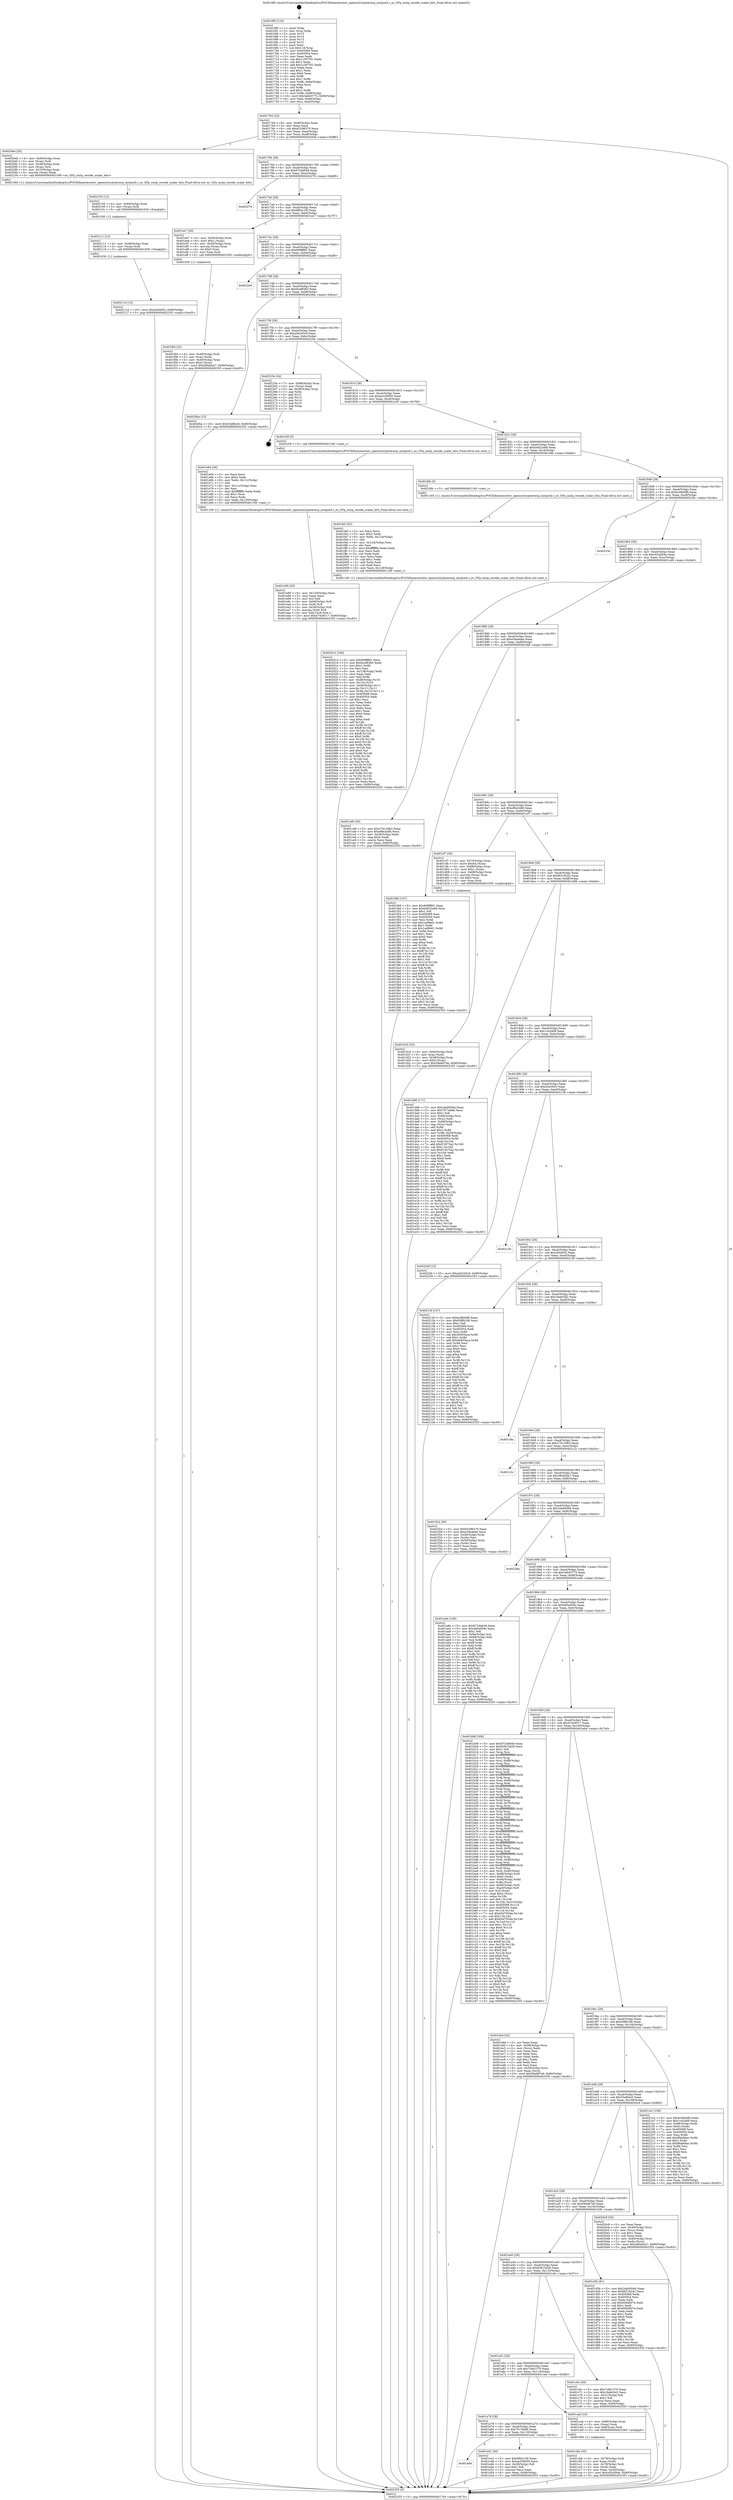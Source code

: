 digraph "0x4016f0" {
  label = "0x4016f0 (/mnt/c/Users/mathe/Desktop/tcc/POCII/binaries/extr_opensslcryptoececp_nistputil.c_ec_GFp_nistp_recode_scalar_bits_Final-ollvm.out::main(0))"
  labelloc = "t"
  node[shape=record]

  Entry [label="",width=0.3,height=0.3,shape=circle,fillcolor=black,style=filled]
  "0x401764" [label="{
     0x401764 [32]\l
     | [instrs]\l
     &nbsp;&nbsp;0x401764 \<+6\>: mov -0x90(%rbp),%eax\l
     &nbsp;&nbsp;0x40176a \<+2\>: mov %eax,%ecx\l
     &nbsp;&nbsp;0x40176c \<+6\>: sub $0x83296370,%ecx\l
     &nbsp;&nbsp;0x401772 \<+6\>: mov %eax,-0xa4(%rbp)\l
     &nbsp;&nbsp;0x401778 \<+6\>: mov %ecx,-0xa8(%rbp)\l
     &nbsp;&nbsp;0x40177e \<+6\>: je 00000000004020eb \<main+0x9fb\>\l
  }"]
  "0x4020eb" [label="{
     0x4020eb [26]\l
     | [instrs]\l
     &nbsp;&nbsp;0x4020eb \<+4\>: mov -0x60(%rbp),%rax\l
     &nbsp;&nbsp;0x4020ef \<+3\>: mov (%rax),%rdi\l
     &nbsp;&nbsp;0x4020f2 \<+4\>: mov -0x48(%rbp),%rax\l
     &nbsp;&nbsp;0x4020f6 \<+3\>: mov (%rax),%rsi\l
     &nbsp;&nbsp;0x4020f9 \<+4\>: mov -0x70(%rbp),%rax\l
     &nbsp;&nbsp;0x4020fd \<+3\>: movzbl (%rax),%edx\l
     &nbsp;&nbsp;0x402100 \<+5\>: call 0000000000401560 \<ec_GFp_nistp_recode_scalar_bits\>\l
     | [calls]\l
     &nbsp;&nbsp;0x401560 \{1\} (/mnt/c/Users/mathe/Desktop/tcc/POCII/binaries/extr_opensslcryptoececp_nistputil.c_ec_GFp_nistp_recode_scalar_bits_Final-ollvm.out::ec_GFp_nistp_recode_scalar_bits)\l
  }"]
  "0x401784" [label="{
     0x401784 [28]\l
     | [instrs]\l
     &nbsp;&nbsp;0x401784 \<+5\>: jmp 0000000000401789 \<main+0x99\>\l
     &nbsp;&nbsp;0x401789 \<+6\>: mov -0xa4(%rbp),%eax\l
     &nbsp;&nbsp;0x40178f \<+5\>: sub $0x872dd649,%eax\l
     &nbsp;&nbsp;0x401794 \<+6\>: mov %eax,-0xac(%rbp)\l
     &nbsp;&nbsp;0x40179a \<+6\>: je 0000000000402276 \<main+0xb86\>\l
  }"]
  Exit [label="",width=0.3,height=0.3,shape=circle,fillcolor=black,style=filled,peripheries=2]
  "0x402276" [label="{
     0x402276\l
  }", style=dashed]
  "0x4017a0" [label="{
     0x4017a0 [28]\l
     | [instrs]\l
     &nbsp;&nbsp;0x4017a0 \<+5\>: jmp 00000000004017a5 \<main+0xb5\>\l
     &nbsp;&nbsp;0x4017a5 \<+6\>: mov -0xa4(%rbp),%eax\l
     &nbsp;&nbsp;0x4017ab \<+5\>: sub $0x8f82c1f0,%eax\l
     &nbsp;&nbsp;0x4017b0 \<+6\>: mov %eax,-0xb0(%rbp)\l
     &nbsp;&nbsp;0x4017b6 \<+6\>: je 0000000000401ee7 \<main+0x7f7\>\l
  }"]
  "0x40211d" [label="{
     0x40211d [15]\l
     | [instrs]\l
     &nbsp;&nbsp;0x40211d \<+10\>: movl $0xcb04062,-0x90(%rbp)\l
     &nbsp;&nbsp;0x402127 \<+5\>: jmp 0000000000402355 \<main+0xc65\>\l
  }"]
  "0x401ee7" [label="{
     0x401ee7 [29]\l
     | [instrs]\l
     &nbsp;&nbsp;0x401ee7 \<+4\>: mov -0x50(%rbp),%rax\l
     &nbsp;&nbsp;0x401eeb \<+6\>: movl $0x1,(%rax)\l
     &nbsp;&nbsp;0x401ef1 \<+4\>: mov -0x50(%rbp),%rax\l
     &nbsp;&nbsp;0x401ef5 \<+3\>: movslq (%rax),%rax\l
     &nbsp;&nbsp;0x401ef8 \<+4\>: shl $0x0,%rax\l
     &nbsp;&nbsp;0x401efc \<+3\>: mov %rax,%rdi\l
     &nbsp;&nbsp;0x401eff \<+5\>: call 0000000000401050 \<malloc@plt\>\l
     | [calls]\l
     &nbsp;&nbsp;0x401050 \{1\} (unknown)\l
  }"]
  "0x4017bc" [label="{
     0x4017bc [28]\l
     | [instrs]\l
     &nbsp;&nbsp;0x4017bc \<+5\>: jmp 00000000004017c1 \<main+0xd1\>\l
     &nbsp;&nbsp;0x4017c1 \<+6\>: mov -0xa4(%rbp),%eax\l
     &nbsp;&nbsp;0x4017c7 \<+5\>: sub $0x908ff8f1,%eax\l
     &nbsp;&nbsp;0x4017cc \<+6\>: mov %eax,-0xb4(%rbp)\l
     &nbsp;&nbsp;0x4017d2 \<+6\>: je 00000000004022e0 \<main+0xbf0\>\l
  }"]
  "0x402111" [label="{
     0x402111 [12]\l
     | [instrs]\l
     &nbsp;&nbsp;0x402111 \<+4\>: mov -0x48(%rbp),%rax\l
     &nbsp;&nbsp;0x402115 \<+3\>: mov (%rax),%rdi\l
     &nbsp;&nbsp;0x402118 \<+5\>: call 0000000000401030 \<free@plt\>\l
     | [calls]\l
     &nbsp;&nbsp;0x401030 \{1\} (unknown)\l
  }"]
  "0x4022e0" [label="{
     0x4022e0\l
  }", style=dashed]
  "0x4017d8" [label="{
     0x4017d8 [28]\l
     | [instrs]\l
     &nbsp;&nbsp;0x4017d8 \<+5\>: jmp 00000000004017dd \<main+0xed\>\l
     &nbsp;&nbsp;0x4017dd \<+6\>: mov -0xa4(%rbp),%eax\l
     &nbsp;&nbsp;0x4017e3 \<+5\>: sub $0x9cef8383,%eax\l
     &nbsp;&nbsp;0x4017e8 \<+6\>: mov %eax,-0xb8(%rbp)\l
     &nbsp;&nbsp;0x4017ee \<+6\>: je 00000000004020ba \<main+0x9ca\>\l
  }"]
  "0x402105" [label="{
     0x402105 [12]\l
     | [instrs]\l
     &nbsp;&nbsp;0x402105 \<+4\>: mov -0x60(%rbp),%rax\l
     &nbsp;&nbsp;0x402109 \<+3\>: mov (%rax),%rdi\l
     &nbsp;&nbsp;0x40210c \<+5\>: call 0000000000401030 \<free@plt\>\l
     | [calls]\l
     &nbsp;&nbsp;0x401030 \{1\} (unknown)\l
  }"]
  "0x4020ba" [label="{
     0x4020ba [15]\l
     | [instrs]\l
     &nbsp;&nbsp;0x4020ba \<+10\>: movl $0x53af6ec0,-0x90(%rbp)\l
     &nbsp;&nbsp;0x4020c4 \<+5\>: jmp 0000000000402355 \<main+0xc65\>\l
  }"]
  "0x4017f4" [label="{
     0x4017f4 [28]\l
     | [instrs]\l
     &nbsp;&nbsp;0x4017f4 \<+5\>: jmp 00000000004017f9 \<main+0x109\>\l
     &nbsp;&nbsp;0x4017f9 \<+6\>: mov -0xa4(%rbp),%eax\l
     &nbsp;&nbsp;0x4017ff \<+5\>: sub $0xa0d245c9,%eax\l
     &nbsp;&nbsp;0x401804 \<+6\>: mov %eax,-0xbc(%rbp)\l
     &nbsp;&nbsp;0x40180a \<+6\>: je 000000000040225e \<main+0xb6e\>\l
  }"]
  "0x402014" [label="{
     0x402014 [166]\l
     | [instrs]\l
     &nbsp;&nbsp;0x402014 \<+5\>: mov $0x908ff8f1,%ecx\l
     &nbsp;&nbsp;0x402019 \<+5\>: mov $0x9cef8383,%edx\l
     &nbsp;&nbsp;0x40201e \<+3\>: mov $0x1,%r8b\l
     &nbsp;&nbsp;0x402021 \<+2\>: xor %esi,%esi\l
     &nbsp;&nbsp;0x402023 \<+6\>: mov -0x128(%rbp),%edi\l
     &nbsp;&nbsp;0x402029 \<+3\>: imul %eax,%edi\l
     &nbsp;&nbsp;0x40202c \<+3\>: mov %dil,%r9b\l
     &nbsp;&nbsp;0x40202f \<+4\>: mov -0x48(%rbp),%r10\l
     &nbsp;&nbsp;0x402033 \<+3\>: mov (%r10),%r10\l
     &nbsp;&nbsp;0x402036 \<+4\>: mov -0x40(%rbp),%r11\l
     &nbsp;&nbsp;0x40203a \<+3\>: movslq (%r11),%r11\l
     &nbsp;&nbsp;0x40203d \<+4\>: mov %r9b,(%r10,%r11,1)\l
     &nbsp;&nbsp;0x402041 \<+7\>: mov 0x405068,%eax\l
     &nbsp;&nbsp;0x402048 \<+7\>: mov 0x405054,%edi\l
     &nbsp;&nbsp;0x40204f \<+3\>: sub $0x1,%esi\l
     &nbsp;&nbsp;0x402052 \<+2\>: mov %eax,%ebx\l
     &nbsp;&nbsp;0x402054 \<+2\>: add %esi,%ebx\l
     &nbsp;&nbsp;0x402056 \<+3\>: imul %ebx,%eax\l
     &nbsp;&nbsp;0x402059 \<+3\>: and $0x1,%eax\l
     &nbsp;&nbsp;0x40205c \<+3\>: cmp $0x0,%eax\l
     &nbsp;&nbsp;0x40205f \<+4\>: sete %r9b\l
     &nbsp;&nbsp;0x402063 \<+3\>: cmp $0xa,%edi\l
     &nbsp;&nbsp;0x402066 \<+4\>: setl %r14b\l
     &nbsp;&nbsp;0x40206a \<+3\>: mov %r9b,%r15b\l
     &nbsp;&nbsp;0x40206d \<+4\>: xor $0xff,%r15b\l
     &nbsp;&nbsp;0x402071 \<+3\>: mov %r14b,%r12b\l
     &nbsp;&nbsp;0x402074 \<+4\>: xor $0xff,%r12b\l
     &nbsp;&nbsp;0x402078 \<+4\>: xor $0x0,%r8b\l
     &nbsp;&nbsp;0x40207c \<+3\>: mov %r15b,%r13b\l
     &nbsp;&nbsp;0x40207f \<+4\>: and $0x0,%r13b\l
     &nbsp;&nbsp;0x402083 \<+3\>: and %r8b,%r9b\l
     &nbsp;&nbsp;0x402086 \<+3\>: mov %r12b,%al\l
     &nbsp;&nbsp;0x402089 \<+2\>: and $0x0,%al\l
     &nbsp;&nbsp;0x40208b \<+3\>: and %r8b,%r14b\l
     &nbsp;&nbsp;0x40208e \<+3\>: or %r9b,%r13b\l
     &nbsp;&nbsp;0x402091 \<+3\>: or %r14b,%al\l
     &nbsp;&nbsp;0x402094 \<+3\>: xor %al,%r13b\l
     &nbsp;&nbsp;0x402097 \<+3\>: or %r12b,%r15b\l
     &nbsp;&nbsp;0x40209a \<+4\>: xor $0xff,%r15b\l
     &nbsp;&nbsp;0x40209e \<+4\>: or $0x0,%r8b\l
     &nbsp;&nbsp;0x4020a2 \<+3\>: and %r8b,%r15b\l
     &nbsp;&nbsp;0x4020a5 \<+3\>: or %r15b,%r13b\l
     &nbsp;&nbsp;0x4020a8 \<+4\>: test $0x1,%r13b\l
     &nbsp;&nbsp;0x4020ac \<+3\>: cmovne %edx,%ecx\l
     &nbsp;&nbsp;0x4020af \<+6\>: mov %ecx,-0x90(%rbp)\l
     &nbsp;&nbsp;0x4020b5 \<+5\>: jmp 0000000000402355 \<main+0xc65\>\l
  }"]
  "0x40225e" [label="{
     0x40225e [24]\l
     | [instrs]\l
     &nbsp;&nbsp;0x40225e \<+7\>: mov -0x88(%rbp),%rax\l
     &nbsp;&nbsp;0x402265 \<+2\>: mov (%rax),%eax\l
     &nbsp;&nbsp;0x402267 \<+4\>: lea -0x28(%rbp),%rsp\l
     &nbsp;&nbsp;0x40226b \<+1\>: pop %rbx\l
     &nbsp;&nbsp;0x40226c \<+2\>: pop %r12\l
     &nbsp;&nbsp;0x40226e \<+2\>: pop %r13\l
     &nbsp;&nbsp;0x402270 \<+2\>: pop %r14\l
     &nbsp;&nbsp;0x402272 \<+2\>: pop %r15\l
     &nbsp;&nbsp;0x402274 \<+1\>: pop %rbp\l
     &nbsp;&nbsp;0x402275 \<+1\>: ret\l
  }"]
  "0x401810" [label="{
     0x401810 [28]\l
     | [instrs]\l
     &nbsp;&nbsp;0x401810 \<+5\>: jmp 0000000000401815 \<main+0x125\>\l
     &nbsp;&nbsp;0x401815 \<+6\>: mov -0xa4(%rbp),%eax\l
     &nbsp;&nbsp;0x40181b \<+5\>: sub $0xae33b950,%eax\l
     &nbsp;&nbsp;0x401820 \<+6\>: mov %eax,-0xc0(%rbp)\l
     &nbsp;&nbsp;0x401826 \<+6\>: je 0000000000401e5f \<main+0x76f\>\l
  }"]
  "0x401fe0" [label="{
     0x401fe0 [52]\l
     | [instrs]\l
     &nbsp;&nbsp;0x401fe0 \<+2\>: xor %ecx,%ecx\l
     &nbsp;&nbsp;0x401fe2 \<+5\>: mov $0x2,%edx\l
     &nbsp;&nbsp;0x401fe7 \<+6\>: mov %edx,-0x124(%rbp)\l
     &nbsp;&nbsp;0x401fed \<+1\>: cltd\l
     &nbsp;&nbsp;0x401fee \<+6\>: mov -0x124(%rbp),%esi\l
     &nbsp;&nbsp;0x401ff4 \<+2\>: idiv %esi\l
     &nbsp;&nbsp;0x401ff6 \<+6\>: imul $0xfffffffe,%edx,%edx\l
     &nbsp;&nbsp;0x401ffc \<+2\>: mov %ecx,%edi\l
     &nbsp;&nbsp;0x401ffe \<+2\>: sub %edx,%edi\l
     &nbsp;&nbsp;0x402000 \<+2\>: mov %ecx,%edx\l
     &nbsp;&nbsp;0x402002 \<+3\>: sub $0x1,%edx\l
     &nbsp;&nbsp;0x402005 \<+2\>: add %edx,%edi\l
     &nbsp;&nbsp;0x402007 \<+2\>: sub %edi,%ecx\l
     &nbsp;&nbsp;0x402009 \<+6\>: mov %ecx,-0x128(%rbp)\l
     &nbsp;&nbsp;0x40200f \<+5\>: call 0000000000401160 \<next_i\>\l
     | [calls]\l
     &nbsp;&nbsp;0x401160 \{1\} (/mnt/c/Users/mathe/Desktop/tcc/POCII/binaries/extr_opensslcryptoececp_nistputil.c_ec_GFp_nistp_recode_scalar_bits_Final-ollvm.out::next_i)\l
  }"]
  "0x401e5f" [label="{
     0x401e5f [5]\l
     | [instrs]\l
     &nbsp;&nbsp;0x401e5f \<+5\>: call 0000000000401160 \<next_i\>\l
     | [calls]\l
     &nbsp;&nbsp;0x401160 \{1\} (/mnt/c/Users/mathe/Desktop/tcc/POCII/binaries/extr_opensslcryptoececp_nistputil.c_ec_GFp_nistp_recode_scalar_bits_Final-ollvm.out::next_i)\l
  }"]
  "0x40182c" [label="{
     0x40182c [28]\l
     | [instrs]\l
     &nbsp;&nbsp;0x40182c \<+5\>: jmp 0000000000401831 \<main+0x141\>\l
     &nbsp;&nbsp;0x401831 \<+6\>: mov -0xa4(%rbp),%eax\l
     &nbsp;&nbsp;0x401837 \<+5\>: sub $0xb4622a68,%eax\l
     &nbsp;&nbsp;0x40183c \<+6\>: mov %eax,-0xc4(%rbp)\l
     &nbsp;&nbsp;0x401842 \<+6\>: je 0000000000401fdb \<main+0x8eb\>\l
  }"]
  "0x401f04" [label="{
     0x401f04 [32]\l
     | [instrs]\l
     &nbsp;&nbsp;0x401f04 \<+4\>: mov -0x48(%rbp),%rdi\l
     &nbsp;&nbsp;0x401f08 \<+3\>: mov %rax,(%rdi)\l
     &nbsp;&nbsp;0x401f0b \<+4\>: mov -0x40(%rbp),%rax\l
     &nbsp;&nbsp;0x401f0f \<+6\>: movl $0x0,(%rax)\l
     &nbsp;&nbsp;0x401f15 \<+10\>: movl $0x280dd2a7,-0x90(%rbp)\l
     &nbsp;&nbsp;0x401f1f \<+5\>: jmp 0000000000402355 \<main+0xc65\>\l
  }"]
  "0x401fdb" [label="{
     0x401fdb [5]\l
     | [instrs]\l
     &nbsp;&nbsp;0x401fdb \<+5\>: call 0000000000401160 \<next_i\>\l
     | [calls]\l
     &nbsp;&nbsp;0x401160 \{1\} (/mnt/c/Users/mathe/Desktop/tcc/POCII/binaries/extr_opensslcryptoececp_nistputil.c_ec_GFp_nistp_recode_scalar_bits_Final-ollvm.out::next_i)\l
  }"]
  "0x401848" [label="{
     0x401848 [28]\l
     | [instrs]\l
     &nbsp;&nbsp;0x401848 \<+5\>: jmp 000000000040184d \<main+0x15d\>\l
     &nbsp;&nbsp;0x40184d \<+6\>: mov -0xa4(%rbp),%eax\l
     &nbsp;&nbsp;0x401853 \<+5\>: sub $0xbc96d4fb,%eax\l
     &nbsp;&nbsp;0x401858 \<+6\>: mov %eax,-0xc8(%rbp)\l
     &nbsp;&nbsp;0x40185e \<+6\>: je 000000000040233e \<main+0xc4e\>\l
  }"]
  "0x401e90" [label="{
     0x401e90 [45]\l
     | [instrs]\l
     &nbsp;&nbsp;0x401e90 \<+6\>: mov -0x120(%rbp),%ecx\l
     &nbsp;&nbsp;0x401e96 \<+3\>: imul %eax,%ecx\l
     &nbsp;&nbsp;0x401e99 \<+3\>: mov %cl,%dil\l
     &nbsp;&nbsp;0x401e9c \<+4\>: mov -0x60(%rbp),%r8\l
     &nbsp;&nbsp;0x401ea0 \<+3\>: mov (%r8),%r8\l
     &nbsp;&nbsp;0x401ea3 \<+4\>: mov -0x58(%rbp),%r9\l
     &nbsp;&nbsp;0x401ea7 \<+3\>: movslq (%r9),%r9\l
     &nbsp;&nbsp;0x401eaa \<+4\>: mov %dil,(%r8,%r9,1)\l
     &nbsp;&nbsp;0x401eae \<+10\>: movl $0x474c9517,-0x90(%rbp)\l
     &nbsp;&nbsp;0x401eb8 \<+5\>: jmp 0000000000402355 \<main+0xc65\>\l
  }"]
  "0x40233e" [label="{
     0x40233e\l
  }", style=dashed]
  "0x401864" [label="{
     0x401864 [28]\l
     | [instrs]\l
     &nbsp;&nbsp;0x401864 \<+5\>: jmp 0000000000401869 \<main+0x179\>\l
     &nbsp;&nbsp;0x401869 \<+6\>: mov -0xa4(%rbp),%eax\l
     &nbsp;&nbsp;0x40186f \<+5\>: sub $0xc62a584e,%eax\l
     &nbsp;&nbsp;0x401874 \<+6\>: mov %eax,-0xcc(%rbp)\l
     &nbsp;&nbsp;0x40187a \<+6\>: je 0000000000401cd9 \<main+0x5e9\>\l
  }"]
  "0x401e64" [label="{
     0x401e64 [44]\l
     | [instrs]\l
     &nbsp;&nbsp;0x401e64 \<+2\>: xor %ecx,%ecx\l
     &nbsp;&nbsp;0x401e66 \<+5\>: mov $0x2,%edx\l
     &nbsp;&nbsp;0x401e6b \<+6\>: mov %edx,-0x11c(%rbp)\l
     &nbsp;&nbsp;0x401e71 \<+1\>: cltd\l
     &nbsp;&nbsp;0x401e72 \<+6\>: mov -0x11c(%rbp),%esi\l
     &nbsp;&nbsp;0x401e78 \<+2\>: idiv %esi\l
     &nbsp;&nbsp;0x401e7a \<+6\>: imul $0xfffffffe,%edx,%edx\l
     &nbsp;&nbsp;0x401e80 \<+3\>: sub $0x1,%ecx\l
     &nbsp;&nbsp;0x401e83 \<+2\>: sub %ecx,%edx\l
     &nbsp;&nbsp;0x401e85 \<+6\>: mov %edx,-0x120(%rbp)\l
     &nbsp;&nbsp;0x401e8b \<+5\>: call 0000000000401160 \<next_i\>\l
     | [calls]\l
     &nbsp;&nbsp;0x401160 \{1\} (/mnt/c/Users/mathe/Desktop/tcc/POCII/binaries/extr_opensslcryptoececp_nistputil.c_ec_GFp_nistp_recode_scalar_bits_Final-ollvm.out::next_i)\l
  }"]
  "0x401cd9" [label="{
     0x401cd9 [30]\l
     | [instrs]\l
     &nbsp;&nbsp;0x401cd9 \<+5\>: mov $0x27613db3,%eax\l
     &nbsp;&nbsp;0x401cde \<+5\>: mov $0xef6e2dd6,%ecx\l
     &nbsp;&nbsp;0x401ce3 \<+3\>: mov -0x30(%rbp),%edx\l
     &nbsp;&nbsp;0x401ce6 \<+3\>: cmp $0x0,%edx\l
     &nbsp;&nbsp;0x401ce9 \<+3\>: cmove %ecx,%eax\l
     &nbsp;&nbsp;0x401cec \<+6\>: mov %eax,-0x90(%rbp)\l
     &nbsp;&nbsp;0x401cf2 \<+5\>: jmp 0000000000402355 \<main+0xc65\>\l
  }"]
  "0x401880" [label="{
     0x401880 [28]\l
     | [instrs]\l
     &nbsp;&nbsp;0x401880 \<+5\>: jmp 0000000000401885 \<main+0x195\>\l
     &nbsp;&nbsp;0x401885 \<+6\>: mov -0xa4(%rbp),%eax\l
     &nbsp;&nbsp;0x40188b \<+5\>: sub $0xe30e4ebe,%eax\l
     &nbsp;&nbsp;0x401890 \<+6\>: mov %eax,-0xd0(%rbp)\l
     &nbsp;&nbsp;0x401896 \<+6\>: je 0000000000401f48 \<main+0x858\>\l
  }"]
  "0x401a94" [label="{
     0x401a94\l
  }", style=dashed]
  "0x401f48" [label="{
     0x401f48 [147]\l
     | [instrs]\l
     &nbsp;&nbsp;0x401f48 \<+5\>: mov $0x908ff8f1,%eax\l
     &nbsp;&nbsp;0x401f4d \<+5\>: mov $0xb4622a68,%ecx\l
     &nbsp;&nbsp;0x401f52 \<+2\>: mov $0x1,%dl\l
     &nbsp;&nbsp;0x401f54 \<+7\>: mov 0x405068,%esi\l
     &nbsp;&nbsp;0x401f5b \<+7\>: mov 0x405054,%edi\l
     &nbsp;&nbsp;0x401f62 \<+3\>: mov %esi,%r8d\l
     &nbsp;&nbsp;0x401f65 \<+7\>: add $0x1ed9b61,%r8d\l
     &nbsp;&nbsp;0x401f6c \<+4\>: sub $0x1,%r8d\l
     &nbsp;&nbsp;0x401f70 \<+7\>: sub $0x1ed9b61,%r8d\l
     &nbsp;&nbsp;0x401f77 \<+4\>: imul %r8d,%esi\l
     &nbsp;&nbsp;0x401f7b \<+3\>: and $0x1,%esi\l
     &nbsp;&nbsp;0x401f7e \<+3\>: cmp $0x0,%esi\l
     &nbsp;&nbsp;0x401f81 \<+4\>: sete %r9b\l
     &nbsp;&nbsp;0x401f85 \<+3\>: cmp $0xa,%edi\l
     &nbsp;&nbsp;0x401f88 \<+4\>: setl %r10b\l
     &nbsp;&nbsp;0x401f8c \<+3\>: mov %r9b,%r11b\l
     &nbsp;&nbsp;0x401f8f \<+4\>: xor $0xff,%r11b\l
     &nbsp;&nbsp;0x401f93 \<+3\>: mov %r10b,%bl\l
     &nbsp;&nbsp;0x401f96 \<+3\>: xor $0xff,%bl\l
     &nbsp;&nbsp;0x401f99 \<+3\>: xor $0x1,%dl\l
     &nbsp;&nbsp;0x401f9c \<+3\>: mov %r11b,%r14b\l
     &nbsp;&nbsp;0x401f9f \<+4\>: and $0xff,%r14b\l
     &nbsp;&nbsp;0x401fa3 \<+3\>: and %dl,%r9b\l
     &nbsp;&nbsp;0x401fa6 \<+3\>: mov %bl,%r15b\l
     &nbsp;&nbsp;0x401fa9 \<+4\>: and $0xff,%r15b\l
     &nbsp;&nbsp;0x401fad \<+3\>: and %dl,%r10b\l
     &nbsp;&nbsp;0x401fb0 \<+3\>: or %r9b,%r14b\l
     &nbsp;&nbsp;0x401fb3 \<+3\>: or %r10b,%r15b\l
     &nbsp;&nbsp;0x401fb6 \<+3\>: xor %r15b,%r14b\l
     &nbsp;&nbsp;0x401fb9 \<+3\>: or %bl,%r11b\l
     &nbsp;&nbsp;0x401fbc \<+4\>: xor $0xff,%r11b\l
     &nbsp;&nbsp;0x401fc0 \<+3\>: or $0x1,%dl\l
     &nbsp;&nbsp;0x401fc3 \<+3\>: and %dl,%r11b\l
     &nbsp;&nbsp;0x401fc6 \<+3\>: or %r11b,%r14b\l
     &nbsp;&nbsp;0x401fc9 \<+4\>: test $0x1,%r14b\l
     &nbsp;&nbsp;0x401fcd \<+3\>: cmovne %ecx,%eax\l
     &nbsp;&nbsp;0x401fd0 \<+6\>: mov %eax,-0x90(%rbp)\l
     &nbsp;&nbsp;0x401fd6 \<+5\>: jmp 0000000000402355 \<main+0xc65\>\l
  }"]
  "0x40189c" [label="{
     0x40189c [28]\l
     | [instrs]\l
     &nbsp;&nbsp;0x40189c \<+5\>: jmp 00000000004018a1 \<main+0x1b1\>\l
     &nbsp;&nbsp;0x4018a1 \<+6\>: mov -0xa4(%rbp),%eax\l
     &nbsp;&nbsp;0x4018a7 \<+5\>: sub $0xef6e2dd6,%eax\l
     &nbsp;&nbsp;0x4018ac \<+6\>: mov %eax,-0xd4(%rbp)\l
     &nbsp;&nbsp;0x4018b2 \<+6\>: je 0000000000401cf7 \<main+0x607\>\l
  }"]
  "0x401e41" [label="{
     0x401e41 [30]\l
     | [instrs]\l
     &nbsp;&nbsp;0x401e41 \<+5\>: mov $0x8f82c1f0,%eax\l
     &nbsp;&nbsp;0x401e46 \<+5\>: mov $0xae33b950,%ecx\l
     &nbsp;&nbsp;0x401e4b \<+3\>: mov -0x29(%rbp),%dl\l
     &nbsp;&nbsp;0x401e4e \<+3\>: test $0x1,%dl\l
     &nbsp;&nbsp;0x401e51 \<+3\>: cmovne %ecx,%eax\l
     &nbsp;&nbsp;0x401e54 \<+6\>: mov %eax,-0x90(%rbp)\l
     &nbsp;&nbsp;0x401e5a \<+5\>: jmp 0000000000402355 \<main+0xc65\>\l
  }"]
  "0x401cf7" [label="{
     0x401cf7 [36]\l
     | [instrs]\l
     &nbsp;&nbsp;0x401cf7 \<+4\>: mov -0x70(%rbp),%rax\l
     &nbsp;&nbsp;0x401cfb \<+3\>: movb $0x64,(%rax)\l
     &nbsp;&nbsp;0x401cfe \<+4\>: mov -0x68(%rbp),%rax\l
     &nbsp;&nbsp;0x401d02 \<+6\>: movl $0x1,(%rax)\l
     &nbsp;&nbsp;0x401d08 \<+4\>: mov -0x68(%rbp),%rax\l
     &nbsp;&nbsp;0x401d0c \<+3\>: movslq (%rax),%rax\l
     &nbsp;&nbsp;0x401d0f \<+4\>: shl $0x0,%rax\l
     &nbsp;&nbsp;0x401d13 \<+3\>: mov %rax,%rdi\l
     &nbsp;&nbsp;0x401d16 \<+5\>: call 0000000000401050 \<malloc@plt\>\l
     | [calls]\l
     &nbsp;&nbsp;0x401050 \{1\} (unknown)\l
  }"]
  "0x4018b8" [label="{
     0x4018b8 [28]\l
     | [instrs]\l
     &nbsp;&nbsp;0x4018b8 \<+5\>: jmp 00000000004018bd \<main+0x1cd\>\l
     &nbsp;&nbsp;0x4018bd \<+6\>: mov -0xa4(%rbp),%eax\l
     &nbsp;&nbsp;0x4018c3 \<+5\>: sub $0xf6318242,%eax\l
     &nbsp;&nbsp;0x4018c8 \<+6\>: mov %eax,-0xd8(%rbp)\l
     &nbsp;&nbsp;0x4018ce \<+6\>: je 0000000000401d96 \<main+0x6a6\>\l
  }"]
  "0x401d1b" [label="{
     0x401d1b [32]\l
     | [instrs]\l
     &nbsp;&nbsp;0x401d1b \<+4\>: mov -0x60(%rbp),%rdi\l
     &nbsp;&nbsp;0x401d1f \<+3\>: mov %rax,(%rdi)\l
     &nbsp;&nbsp;0x401d22 \<+4\>: mov -0x58(%rbp),%rax\l
     &nbsp;&nbsp;0x401d26 \<+6\>: movl $0x0,(%rax)\l
     &nbsp;&nbsp;0x401d2c \<+10\>: movl $0x59e687eb,-0x90(%rbp)\l
     &nbsp;&nbsp;0x401d36 \<+5\>: jmp 0000000000402355 \<main+0xc65\>\l
  }"]
  "0x401d96" [label="{
     0x401d96 [171]\l
     | [instrs]\l
     &nbsp;&nbsp;0x401d96 \<+5\>: mov $0x2ab950d4,%eax\l
     &nbsp;&nbsp;0x401d9b \<+5\>: mov $0x7f17eb86,%ecx\l
     &nbsp;&nbsp;0x401da0 \<+2\>: mov $0x1,%dl\l
     &nbsp;&nbsp;0x401da2 \<+4\>: mov -0x58(%rbp),%rsi\l
     &nbsp;&nbsp;0x401da6 \<+2\>: mov (%rsi),%edi\l
     &nbsp;&nbsp;0x401da8 \<+4\>: mov -0x68(%rbp),%rsi\l
     &nbsp;&nbsp;0x401dac \<+2\>: cmp (%rsi),%edi\l
     &nbsp;&nbsp;0x401dae \<+4\>: setl %r8b\l
     &nbsp;&nbsp;0x401db2 \<+4\>: and $0x1,%r8b\l
     &nbsp;&nbsp;0x401db6 \<+4\>: mov %r8b,-0x29(%rbp)\l
     &nbsp;&nbsp;0x401dba \<+7\>: mov 0x405068,%edi\l
     &nbsp;&nbsp;0x401dc1 \<+8\>: mov 0x405054,%r9d\l
     &nbsp;&nbsp;0x401dc9 \<+3\>: mov %edi,%r10d\l
     &nbsp;&nbsp;0x401dcc \<+7\>: add $0xf13075a2,%r10d\l
     &nbsp;&nbsp;0x401dd3 \<+4\>: sub $0x1,%r10d\l
     &nbsp;&nbsp;0x401dd7 \<+7\>: sub $0xf13075a2,%r10d\l
     &nbsp;&nbsp;0x401dde \<+4\>: imul %r10d,%edi\l
     &nbsp;&nbsp;0x401de2 \<+3\>: and $0x1,%edi\l
     &nbsp;&nbsp;0x401de5 \<+3\>: cmp $0x0,%edi\l
     &nbsp;&nbsp;0x401de8 \<+4\>: sete %r8b\l
     &nbsp;&nbsp;0x401dec \<+4\>: cmp $0xa,%r9d\l
     &nbsp;&nbsp;0x401df0 \<+4\>: setl %r11b\l
     &nbsp;&nbsp;0x401df4 \<+3\>: mov %r8b,%bl\l
     &nbsp;&nbsp;0x401df7 \<+3\>: xor $0xff,%bl\l
     &nbsp;&nbsp;0x401dfa \<+3\>: mov %r11b,%r14b\l
     &nbsp;&nbsp;0x401dfd \<+4\>: xor $0xff,%r14b\l
     &nbsp;&nbsp;0x401e01 \<+3\>: xor $0x1,%dl\l
     &nbsp;&nbsp;0x401e04 \<+3\>: mov %bl,%r15b\l
     &nbsp;&nbsp;0x401e07 \<+4\>: and $0xff,%r15b\l
     &nbsp;&nbsp;0x401e0b \<+3\>: and %dl,%r8b\l
     &nbsp;&nbsp;0x401e0e \<+3\>: mov %r14b,%r12b\l
     &nbsp;&nbsp;0x401e11 \<+4\>: and $0xff,%r12b\l
     &nbsp;&nbsp;0x401e15 \<+3\>: and %dl,%r11b\l
     &nbsp;&nbsp;0x401e18 \<+3\>: or %r8b,%r15b\l
     &nbsp;&nbsp;0x401e1b \<+3\>: or %r11b,%r12b\l
     &nbsp;&nbsp;0x401e1e \<+3\>: xor %r12b,%r15b\l
     &nbsp;&nbsp;0x401e21 \<+3\>: or %r14b,%bl\l
     &nbsp;&nbsp;0x401e24 \<+3\>: xor $0xff,%bl\l
     &nbsp;&nbsp;0x401e27 \<+3\>: or $0x1,%dl\l
     &nbsp;&nbsp;0x401e2a \<+2\>: and %dl,%bl\l
     &nbsp;&nbsp;0x401e2c \<+3\>: or %bl,%r15b\l
     &nbsp;&nbsp;0x401e2f \<+4\>: test $0x1,%r15b\l
     &nbsp;&nbsp;0x401e33 \<+3\>: cmovne %ecx,%eax\l
     &nbsp;&nbsp;0x401e36 \<+6\>: mov %eax,-0x90(%rbp)\l
     &nbsp;&nbsp;0x401e3c \<+5\>: jmp 0000000000402355 \<main+0xc65\>\l
  }"]
  "0x4018d4" [label="{
     0x4018d4 [28]\l
     | [instrs]\l
     &nbsp;&nbsp;0x4018d4 \<+5\>: jmp 00000000004018d9 \<main+0x1e9\>\l
     &nbsp;&nbsp;0x4018d9 \<+6\>: mov -0xa4(%rbp),%eax\l
     &nbsp;&nbsp;0x4018df \<+5\>: sub $0x1c42dd9,%eax\l
     &nbsp;&nbsp;0x4018e4 \<+6\>: mov %eax,-0xdc(%rbp)\l
     &nbsp;&nbsp;0x4018ea \<+6\>: je 000000000040224f \<main+0xb5f\>\l
  }"]
  "0x401cbb" [label="{
     0x401cbb [30]\l
     | [instrs]\l
     &nbsp;&nbsp;0x401cbb \<+4\>: mov -0x78(%rbp),%rdi\l
     &nbsp;&nbsp;0x401cbf \<+2\>: mov %eax,(%rdi)\l
     &nbsp;&nbsp;0x401cc1 \<+4\>: mov -0x78(%rbp),%rdi\l
     &nbsp;&nbsp;0x401cc5 \<+2\>: mov (%rdi),%eax\l
     &nbsp;&nbsp;0x401cc7 \<+3\>: mov %eax,-0x30(%rbp)\l
     &nbsp;&nbsp;0x401cca \<+10\>: movl $0xc62a584e,-0x90(%rbp)\l
     &nbsp;&nbsp;0x401cd4 \<+5\>: jmp 0000000000402355 \<main+0xc65\>\l
  }"]
  "0x40224f" [label="{
     0x40224f [15]\l
     | [instrs]\l
     &nbsp;&nbsp;0x40224f \<+10\>: movl $0xa0d245c9,-0x90(%rbp)\l
     &nbsp;&nbsp;0x402259 \<+5\>: jmp 0000000000402355 \<main+0xc65\>\l
  }"]
  "0x4018f0" [label="{
     0x4018f0 [28]\l
     | [instrs]\l
     &nbsp;&nbsp;0x4018f0 \<+5\>: jmp 00000000004018f5 \<main+0x205\>\l
     &nbsp;&nbsp;0x4018f5 \<+6\>: mov -0xa4(%rbp),%eax\l
     &nbsp;&nbsp;0x4018fb \<+5\>: sub $0x43e3503,%eax\l
     &nbsp;&nbsp;0x401900 \<+6\>: mov %eax,-0xe0(%rbp)\l
     &nbsp;&nbsp;0x401906 \<+6\>: je 000000000040213b \<main+0xa4b\>\l
  }"]
  "0x401a78" [label="{
     0x401a78 [28]\l
     | [instrs]\l
     &nbsp;&nbsp;0x401a78 \<+5\>: jmp 0000000000401a7d \<main+0x38d\>\l
     &nbsp;&nbsp;0x401a7d \<+6\>: mov -0xa4(%rbp),%eax\l
     &nbsp;&nbsp;0x401a83 \<+5\>: sub $0x7f17eb86,%eax\l
     &nbsp;&nbsp;0x401a88 \<+6\>: mov %eax,-0x118(%rbp)\l
     &nbsp;&nbsp;0x401a8e \<+6\>: je 0000000000401e41 \<main+0x751\>\l
  }"]
  "0x40213b" [label="{
     0x40213b\l
  }", style=dashed]
  "0x40190c" [label="{
     0x40190c [28]\l
     | [instrs]\l
     &nbsp;&nbsp;0x40190c \<+5\>: jmp 0000000000401911 \<main+0x221\>\l
     &nbsp;&nbsp;0x401911 \<+6\>: mov -0xa4(%rbp),%eax\l
     &nbsp;&nbsp;0x401917 \<+5\>: sub $0xcb04062,%eax\l
     &nbsp;&nbsp;0x40191c \<+6\>: mov %eax,-0xe4(%rbp)\l
     &nbsp;&nbsp;0x401922 \<+6\>: je 000000000040214f \<main+0xa5f\>\l
  }"]
  "0x401cab" [label="{
     0x401cab [16]\l
     | [instrs]\l
     &nbsp;&nbsp;0x401cab \<+4\>: mov -0x80(%rbp),%rax\l
     &nbsp;&nbsp;0x401caf \<+3\>: mov (%rax),%rax\l
     &nbsp;&nbsp;0x401cb2 \<+4\>: mov 0x8(%rax),%rdi\l
     &nbsp;&nbsp;0x401cb6 \<+5\>: call 0000000000401060 \<atoi@plt\>\l
     | [calls]\l
     &nbsp;&nbsp;0x401060 \{1\} (unknown)\l
  }"]
  "0x40214f" [label="{
     0x40214f [147]\l
     | [instrs]\l
     &nbsp;&nbsp;0x40214f \<+5\>: mov $0xbc96d4fb,%eax\l
     &nbsp;&nbsp;0x402154 \<+5\>: mov $0x50ff4166,%ecx\l
     &nbsp;&nbsp;0x402159 \<+2\>: mov $0x1,%dl\l
     &nbsp;&nbsp;0x40215b \<+7\>: mov 0x405068,%esi\l
     &nbsp;&nbsp;0x402162 \<+7\>: mov 0x405054,%edi\l
     &nbsp;&nbsp;0x402169 \<+3\>: mov %esi,%r8d\l
     &nbsp;&nbsp;0x40216c \<+7\>: sub $0x49455aca,%r8d\l
     &nbsp;&nbsp;0x402173 \<+4\>: sub $0x1,%r8d\l
     &nbsp;&nbsp;0x402177 \<+7\>: add $0x49455aca,%r8d\l
     &nbsp;&nbsp;0x40217e \<+4\>: imul %r8d,%esi\l
     &nbsp;&nbsp;0x402182 \<+3\>: and $0x1,%esi\l
     &nbsp;&nbsp;0x402185 \<+3\>: cmp $0x0,%esi\l
     &nbsp;&nbsp;0x402188 \<+4\>: sete %r9b\l
     &nbsp;&nbsp;0x40218c \<+3\>: cmp $0xa,%edi\l
     &nbsp;&nbsp;0x40218f \<+4\>: setl %r10b\l
     &nbsp;&nbsp;0x402193 \<+3\>: mov %r9b,%r11b\l
     &nbsp;&nbsp;0x402196 \<+4\>: xor $0xff,%r11b\l
     &nbsp;&nbsp;0x40219a \<+3\>: mov %r10b,%bl\l
     &nbsp;&nbsp;0x40219d \<+3\>: xor $0xff,%bl\l
     &nbsp;&nbsp;0x4021a0 \<+3\>: xor $0x1,%dl\l
     &nbsp;&nbsp;0x4021a3 \<+3\>: mov %r11b,%r14b\l
     &nbsp;&nbsp;0x4021a6 \<+4\>: and $0xff,%r14b\l
     &nbsp;&nbsp;0x4021aa \<+3\>: and %dl,%r9b\l
     &nbsp;&nbsp;0x4021ad \<+3\>: mov %bl,%r15b\l
     &nbsp;&nbsp;0x4021b0 \<+4\>: and $0xff,%r15b\l
     &nbsp;&nbsp;0x4021b4 \<+3\>: and %dl,%r10b\l
     &nbsp;&nbsp;0x4021b7 \<+3\>: or %r9b,%r14b\l
     &nbsp;&nbsp;0x4021ba \<+3\>: or %r10b,%r15b\l
     &nbsp;&nbsp;0x4021bd \<+3\>: xor %r15b,%r14b\l
     &nbsp;&nbsp;0x4021c0 \<+3\>: or %bl,%r11b\l
     &nbsp;&nbsp;0x4021c3 \<+4\>: xor $0xff,%r11b\l
     &nbsp;&nbsp;0x4021c7 \<+3\>: or $0x1,%dl\l
     &nbsp;&nbsp;0x4021ca \<+3\>: and %dl,%r11b\l
     &nbsp;&nbsp;0x4021cd \<+3\>: or %r11b,%r14b\l
     &nbsp;&nbsp;0x4021d0 \<+4\>: test $0x1,%r14b\l
     &nbsp;&nbsp;0x4021d4 \<+3\>: cmovne %ecx,%eax\l
     &nbsp;&nbsp;0x4021d7 \<+6\>: mov %eax,-0x90(%rbp)\l
     &nbsp;&nbsp;0x4021dd \<+5\>: jmp 0000000000402355 \<main+0xc65\>\l
  }"]
  "0x401928" [label="{
     0x401928 [28]\l
     | [instrs]\l
     &nbsp;&nbsp;0x401928 \<+5\>: jmp 000000000040192d \<main+0x23d\>\l
     &nbsp;&nbsp;0x40192d \<+6\>: mov -0xa4(%rbp),%eax\l
     &nbsp;&nbsp;0x401933 \<+5\>: sub $0x18a9c5d2,%eax\l
     &nbsp;&nbsp;0x401938 \<+6\>: mov %eax,-0xe8(%rbp)\l
     &nbsp;&nbsp;0x40193e \<+6\>: je 0000000000401c8a \<main+0x59a\>\l
  }"]
  "0x401a5c" [label="{
     0x401a5c [28]\l
     | [instrs]\l
     &nbsp;&nbsp;0x401a5c \<+5\>: jmp 0000000000401a61 \<main+0x371\>\l
     &nbsp;&nbsp;0x401a61 \<+6\>: mov -0xa4(%rbp),%eax\l
     &nbsp;&nbsp;0x401a67 \<+5\>: sub $0x7c9b1370,%eax\l
     &nbsp;&nbsp;0x401a6c \<+6\>: mov %eax,-0x114(%rbp)\l
     &nbsp;&nbsp;0x401a72 \<+6\>: je 0000000000401cab \<main+0x5bb\>\l
  }"]
  "0x401c8a" [label="{
     0x401c8a\l
  }", style=dashed]
  "0x401944" [label="{
     0x401944 [28]\l
     | [instrs]\l
     &nbsp;&nbsp;0x401944 \<+5\>: jmp 0000000000401949 \<main+0x259\>\l
     &nbsp;&nbsp;0x401949 \<+6\>: mov -0xa4(%rbp),%eax\l
     &nbsp;&nbsp;0x40194f \<+5\>: sub $0x27613db3,%eax\l
     &nbsp;&nbsp;0x401954 \<+6\>: mov %eax,-0xec(%rbp)\l
     &nbsp;&nbsp;0x40195a \<+6\>: je 000000000040212c \<main+0xa3c\>\l
  }"]
  "0x401c6c" [label="{
     0x401c6c [30]\l
     | [instrs]\l
     &nbsp;&nbsp;0x401c6c \<+5\>: mov $0x7c9b1370,%eax\l
     &nbsp;&nbsp;0x401c71 \<+5\>: mov $0x18a9c5d2,%ecx\l
     &nbsp;&nbsp;0x401c76 \<+3\>: mov -0x31(%rbp),%dl\l
     &nbsp;&nbsp;0x401c79 \<+3\>: test $0x1,%dl\l
     &nbsp;&nbsp;0x401c7c \<+3\>: cmovne %ecx,%eax\l
     &nbsp;&nbsp;0x401c7f \<+6\>: mov %eax,-0x90(%rbp)\l
     &nbsp;&nbsp;0x401c85 \<+5\>: jmp 0000000000402355 \<main+0xc65\>\l
  }"]
  "0x40212c" [label="{
     0x40212c\l
  }", style=dashed]
  "0x401960" [label="{
     0x401960 [28]\l
     | [instrs]\l
     &nbsp;&nbsp;0x401960 \<+5\>: jmp 0000000000401965 \<main+0x275\>\l
     &nbsp;&nbsp;0x401965 \<+6\>: mov -0xa4(%rbp),%eax\l
     &nbsp;&nbsp;0x40196b \<+5\>: sub $0x280dd2a7,%eax\l
     &nbsp;&nbsp;0x401970 \<+6\>: mov %eax,-0xf0(%rbp)\l
     &nbsp;&nbsp;0x401976 \<+6\>: je 0000000000401f24 \<main+0x834\>\l
  }"]
  "0x401a40" [label="{
     0x401a40 [28]\l
     | [instrs]\l
     &nbsp;&nbsp;0x401a40 \<+5\>: jmp 0000000000401a45 \<main+0x355\>\l
     &nbsp;&nbsp;0x401a45 \<+6\>: mov -0xa4(%rbp),%eax\l
     &nbsp;&nbsp;0x401a4b \<+5\>: sub $0x63815d29,%eax\l
     &nbsp;&nbsp;0x401a50 \<+6\>: mov %eax,-0x110(%rbp)\l
     &nbsp;&nbsp;0x401a56 \<+6\>: je 0000000000401c6c \<main+0x57c\>\l
  }"]
  "0x401f24" [label="{
     0x401f24 [36]\l
     | [instrs]\l
     &nbsp;&nbsp;0x401f24 \<+5\>: mov $0x83296370,%eax\l
     &nbsp;&nbsp;0x401f29 \<+5\>: mov $0xe30e4ebe,%ecx\l
     &nbsp;&nbsp;0x401f2e \<+4\>: mov -0x40(%rbp),%rdx\l
     &nbsp;&nbsp;0x401f32 \<+2\>: mov (%rdx),%esi\l
     &nbsp;&nbsp;0x401f34 \<+4\>: mov -0x50(%rbp),%rdx\l
     &nbsp;&nbsp;0x401f38 \<+2\>: cmp (%rdx),%esi\l
     &nbsp;&nbsp;0x401f3a \<+3\>: cmovl %ecx,%eax\l
     &nbsp;&nbsp;0x401f3d \<+6\>: mov %eax,-0x90(%rbp)\l
     &nbsp;&nbsp;0x401f43 \<+5\>: jmp 0000000000402355 \<main+0xc65\>\l
  }"]
  "0x40197c" [label="{
     0x40197c [28]\l
     | [instrs]\l
     &nbsp;&nbsp;0x40197c \<+5\>: jmp 0000000000401981 \<main+0x291\>\l
     &nbsp;&nbsp;0x401981 \<+6\>: mov -0xa4(%rbp),%eax\l
     &nbsp;&nbsp;0x401987 \<+5\>: sub $0x2ab950d4,%eax\l
     &nbsp;&nbsp;0x40198c \<+6\>: mov %eax,-0xf4(%rbp)\l
     &nbsp;&nbsp;0x401992 \<+6\>: je 00000000004022bb \<main+0xbcb\>\l
  }"]
  "0x401d3b" [label="{
     0x401d3b [91]\l
     | [instrs]\l
     &nbsp;&nbsp;0x401d3b \<+5\>: mov $0x2ab950d4,%eax\l
     &nbsp;&nbsp;0x401d40 \<+5\>: mov $0xf6318242,%ecx\l
     &nbsp;&nbsp;0x401d45 \<+7\>: mov 0x405068,%edx\l
     &nbsp;&nbsp;0x401d4c \<+7\>: mov 0x405054,%esi\l
     &nbsp;&nbsp;0x401d53 \<+2\>: mov %edx,%edi\l
     &nbsp;&nbsp;0x401d55 \<+6\>: sub $0x6584807e,%edi\l
     &nbsp;&nbsp;0x401d5b \<+3\>: sub $0x1,%edi\l
     &nbsp;&nbsp;0x401d5e \<+6\>: add $0x6584807e,%edi\l
     &nbsp;&nbsp;0x401d64 \<+3\>: imul %edi,%edx\l
     &nbsp;&nbsp;0x401d67 \<+3\>: and $0x1,%edx\l
     &nbsp;&nbsp;0x401d6a \<+3\>: cmp $0x0,%edx\l
     &nbsp;&nbsp;0x401d6d \<+4\>: sete %r8b\l
     &nbsp;&nbsp;0x401d71 \<+3\>: cmp $0xa,%esi\l
     &nbsp;&nbsp;0x401d74 \<+4\>: setl %r9b\l
     &nbsp;&nbsp;0x401d78 \<+3\>: mov %r8b,%r10b\l
     &nbsp;&nbsp;0x401d7b \<+3\>: and %r9b,%r10b\l
     &nbsp;&nbsp;0x401d7e \<+3\>: xor %r9b,%r8b\l
     &nbsp;&nbsp;0x401d81 \<+3\>: or %r8b,%r10b\l
     &nbsp;&nbsp;0x401d84 \<+4\>: test $0x1,%r10b\l
     &nbsp;&nbsp;0x401d88 \<+3\>: cmovne %ecx,%eax\l
     &nbsp;&nbsp;0x401d8b \<+6\>: mov %eax,-0x90(%rbp)\l
     &nbsp;&nbsp;0x401d91 \<+5\>: jmp 0000000000402355 \<main+0xc65\>\l
  }"]
  "0x4022bb" [label="{
     0x4022bb\l
  }", style=dashed]
  "0x401998" [label="{
     0x401998 [28]\l
     | [instrs]\l
     &nbsp;&nbsp;0x401998 \<+5\>: jmp 000000000040199d \<main+0x2ad\>\l
     &nbsp;&nbsp;0x40199d \<+6\>: mov -0xa4(%rbp),%eax\l
     &nbsp;&nbsp;0x4019a3 \<+5\>: sub $0x3a643775,%eax\l
     &nbsp;&nbsp;0x4019a8 \<+6\>: mov %eax,-0xf8(%rbp)\l
     &nbsp;&nbsp;0x4019ae \<+6\>: je 0000000000401a9e \<main+0x3ae\>\l
  }"]
  "0x401a24" [label="{
     0x401a24 [28]\l
     | [instrs]\l
     &nbsp;&nbsp;0x401a24 \<+5\>: jmp 0000000000401a29 \<main+0x339\>\l
     &nbsp;&nbsp;0x401a29 \<+6\>: mov -0xa4(%rbp),%eax\l
     &nbsp;&nbsp;0x401a2f \<+5\>: sub $0x59e687eb,%eax\l
     &nbsp;&nbsp;0x401a34 \<+6\>: mov %eax,-0x10c(%rbp)\l
     &nbsp;&nbsp;0x401a3a \<+6\>: je 0000000000401d3b \<main+0x64b\>\l
  }"]
  "0x401a9e" [label="{
     0x401a9e [106]\l
     | [instrs]\l
     &nbsp;&nbsp;0x401a9e \<+5\>: mov $0x872dd649,%eax\l
     &nbsp;&nbsp;0x401aa3 \<+5\>: mov $0x460a959c,%ecx\l
     &nbsp;&nbsp;0x401aa8 \<+2\>: mov $0x1,%dl\l
     &nbsp;&nbsp;0x401aaa \<+7\>: mov -0x8a(%rbp),%sil\l
     &nbsp;&nbsp;0x401ab1 \<+7\>: mov -0x89(%rbp),%dil\l
     &nbsp;&nbsp;0x401ab8 \<+3\>: mov %sil,%r8b\l
     &nbsp;&nbsp;0x401abb \<+4\>: xor $0xff,%r8b\l
     &nbsp;&nbsp;0x401abf \<+3\>: mov %dil,%r9b\l
     &nbsp;&nbsp;0x401ac2 \<+4\>: xor $0xff,%r9b\l
     &nbsp;&nbsp;0x401ac6 \<+3\>: xor $0x1,%dl\l
     &nbsp;&nbsp;0x401ac9 \<+3\>: mov %r8b,%r10b\l
     &nbsp;&nbsp;0x401acc \<+4\>: and $0xff,%r10b\l
     &nbsp;&nbsp;0x401ad0 \<+3\>: and %dl,%sil\l
     &nbsp;&nbsp;0x401ad3 \<+3\>: mov %r9b,%r11b\l
     &nbsp;&nbsp;0x401ad6 \<+4\>: and $0xff,%r11b\l
     &nbsp;&nbsp;0x401ada \<+3\>: and %dl,%dil\l
     &nbsp;&nbsp;0x401add \<+3\>: or %sil,%r10b\l
     &nbsp;&nbsp;0x401ae0 \<+3\>: or %dil,%r11b\l
     &nbsp;&nbsp;0x401ae3 \<+3\>: xor %r11b,%r10b\l
     &nbsp;&nbsp;0x401ae6 \<+3\>: or %r9b,%r8b\l
     &nbsp;&nbsp;0x401ae9 \<+4\>: xor $0xff,%r8b\l
     &nbsp;&nbsp;0x401aed \<+3\>: or $0x1,%dl\l
     &nbsp;&nbsp;0x401af0 \<+3\>: and %dl,%r8b\l
     &nbsp;&nbsp;0x401af3 \<+3\>: or %r8b,%r10b\l
     &nbsp;&nbsp;0x401af6 \<+4\>: test $0x1,%r10b\l
     &nbsp;&nbsp;0x401afa \<+3\>: cmovne %ecx,%eax\l
     &nbsp;&nbsp;0x401afd \<+6\>: mov %eax,-0x90(%rbp)\l
     &nbsp;&nbsp;0x401b03 \<+5\>: jmp 0000000000402355 \<main+0xc65\>\l
  }"]
  "0x4019b4" [label="{
     0x4019b4 [28]\l
     | [instrs]\l
     &nbsp;&nbsp;0x4019b4 \<+5\>: jmp 00000000004019b9 \<main+0x2c9\>\l
     &nbsp;&nbsp;0x4019b9 \<+6\>: mov -0xa4(%rbp),%eax\l
     &nbsp;&nbsp;0x4019bf \<+5\>: sub $0x460a959c,%eax\l
     &nbsp;&nbsp;0x4019c4 \<+6\>: mov %eax,-0xfc(%rbp)\l
     &nbsp;&nbsp;0x4019ca \<+6\>: je 0000000000401b08 \<main+0x418\>\l
  }"]
  "0x402355" [label="{
     0x402355 [5]\l
     | [instrs]\l
     &nbsp;&nbsp;0x402355 \<+5\>: jmp 0000000000401764 \<main+0x74\>\l
  }"]
  "0x4016f0" [label="{
     0x4016f0 [116]\l
     | [instrs]\l
     &nbsp;&nbsp;0x4016f0 \<+1\>: push %rbp\l
     &nbsp;&nbsp;0x4016f1 \<+3\>: mov %rsp,%rbp\l
     &nbsp;&nbsp;0x4016f4 \<+2\>: push %r15\l
     &nbsp;&nbsp;0x4016f6 \<+2\>: push %r14\l
     &nbsp;&nbsp;0x4016f8 \<+2\>: push %r13\l
     &nbsp;&nbsp;0x4016fa \<+2\>: push %r12\l
     &nbsp;&nbsp;0x4016fc \<+1\>: push %rbx\l
     &nbsp;&nbsp;0x4016fd \<+7\>: sub $0x118,%rsp\l
     &nbsp;&nbsp;0x401704 \<+7\>: mov 0x405068,%eax\l
     &nbsp;&nbsp;0x40170b \<+7\>: mov 0x405054,%ecx\l
     &nbsp;&nbsp;0x401712 \<+2\>: mov %eax,%edx\l
     &nbsp;&nbsp;0x401714 \<+6\>: sub $0x1c3975f1,%edx\l
     &nbsp;&nbsp;0x40171a \<+3\>: sub $0x1,%edx\l
     &nbsp;&nbsp;0x40171d \<+6\>: add $0x1c3975f1,%edx\l
     &nbsp;&nbsp;0x401723 \<+3\>: imul %edx,%eax\l
     &nbsp;&nbsp;0x401726 \<+3\>: and $0x1,%eax\l
     &nbsp;&nbsp;0x401729 \<+3\>: cmp $0x0,%eax\l
     &nbsp;&nbsp;0x40172c \<+4\>: sete %r8b\l
     &nbsp;&nbsp;0x401730 \<+4\>: and $0x1,%r8b\l
     &nbsp;&nbsp;0x401734 \<+7\>: mov %r8b,-0x8a(%rbp)\l
     &nbsp;&nbsp;0x40173b \<+3\>: cmp $0xa,%ecx\l
     &nbsp;&nbsp;0x40173e \<+4\>: setl %r8b\l
     &nbsp;&nbsp;0x401742 \<+4\>: and $0x1,%r8b\l
     &nbsp;&nbsp;0x401746 \<+7\>: mov %r8b,-0x89(%rbp)\l
     &nbsp;&nbsp;0x40174d \<+10\>: movl $0x3a643775,-0x90(%rbp)\l
     &nbsp;&nbsp;0x401757 \<+6\>: mov %edi,-0x94(%rbp)\l
     &nbsp;&nbsp;0x40175d \<+7\>: mov %rsi,-0xa0(%rbp)\l
  }"]
  "0x4020c9" [label="{
     0x4020c9 [34]\l
     | [instrs]\l
     &nbsp;&nbsp;0x4020c9 \<+2\>: xor %eax,%eax\l
     &nbsp;&nbsp;0x4020cb \<+4\>: mov -0x40(%rbp),%rcx\l
     &nbsp;&nbsp;0x4020cf \<+2\>: mov (%rcx),%edx\l
     &nbsp;&nbsp;0x4020d1 \<+3\>: sub $0x1,%eax\l
     &nbsp;&nbsp;0x4020d4 \<+2\>: sub %eax,%edx\l
     &nbsp;&nbsp;0x4020d6 \<+4\>: mov -0x40(%rbp),%rcx\l
     &nbsp;&nbsp;0x4020da \<+2\>: mov %edx,(%rcx)\l
     &nbsp;&nbsp;0x4020dc \<+10\>: movl $0x280dd2a7,-0x90(%rbp)\l
     &nbsp;&nbsp;0x4020e6 \<+5\>: jmp 0000000000402355 \<main+0xc65\>\l
  }"]
  "0x401b08" [label="{
     0x401b08 [356]\l
     | [instrs]\l
     &nbsp;&nbsp;0x401b08 \<+5\>: mov $0x872dd649,%eax\l
     &nbsp;&nbsp;0x401b0d \<+5\>: mov $0x63815d29,%ecx\l
     &nbsp;&nbsp;0x401b12 \<+2\>: mov $0x1,%dl\l
     &nbsp;&nbsp;0x401b14 \<+3\>: mov %rsp,%rsi\l
     &nbsp;&nbsp;0x401b17 \<+4\>: add $0xfffffffffffffff0,%rsi\l
     &nbsp;&nbsp;0x401b1b \<+3\>: mov %rsi,%rsp\l
     &nbsp;&nbsp;0x401b1e \<+7\>: mov %rsi,-0x88(%rbp)\l
     &nbsp;&nbsp;0x401b25 \<+3\>: mov %rsp,%rsi\l
     &nbsp;&nbsp;0x401b28 \<+4\>: add $0xfffffffffffffff0,%rsi\l
     &nbsp;&nbsp;0x401b2c \<+3\>: mov %rsi,%rsp\l
     &nbsp;&nbsp;0x401b2f \<+3\>: mov %rsp,%rdi\l
     &nbsp;&nbsp;0x401b32 \<+4\>: add $0xfffffffffffffff0,%rdi\l
     &nbsp;&nbsp;0x401b36 \<+3\>: mov %rdi,%rsp\l
     &nbsp;&nbsp;0x401b39 \<+4\>: mov %rdi,-0x80(%rbp)\l
     &nbsp;&nbsp;0x401b3d \<+3\>: mov %rsp,%rdi\l
     &nbsp;&nbsp;0x401b40 \<+4\>: add $0xfffffffffffffff0,%rdi\l
     &nbsp;&nbsp;0x401b44 \<+3\>: mov %rdi,%rsp\l
     &nbsp;&nbsp;0x401b47 \<+4\>: mov %rdi,-0x78(%rbp)\l
     &nbsp;&nbsp;0x401b4b \<+3\>: mov %rsp,%rdi\l
     &nbsp;&nbsp;0x401b4e \<+4\>: add $0xfffffffffffffff0,%rdi\l
     &nbsp;&nbsp;0x401b52 \<+3\>: mov %rdi,%rsp\l
     &nbsp;&nbsp;0x401b55 \<+4\>: mov %rdi,-0x70(%rbp)\l
     &nbsp;&nbsp;0x401b59 \<+3\>: mov %rsp,%rdi\l
     &nbsp;&nbsp;0x401b5c \<+4\>: add $0xfffffffffffffff0,%rdi\l
     &nbsp;&nbsp;0x401b60 \<+3\>: mov %rdi,%rsp\l
     &nbsp;&nbsp;0x401b63 \<+4\>: mov %rdi,-0x68(%rbp)\l
     &nbsp;&nbsp;0x401b67 \<+3\>: mov %rsp,%rdi\l
     &nbsp;&nbsp;0x401b6a \<+4\>: add $0xfffffffffffffff0,%rdi\l
     &nbsp;&nbsp;0x401b6e \<+3\>: mov %rdi,%rsp\l
     &nbsp;&nbsp;0x401b71 \<+4\>: mov %rdi,-0x60(%rbp)\l
     &nbsp;&nbsp;0x401b75 \<+3\>: mov %rsp,%rdi\l
     &nbsp;&nbsp;0x401b78 \<+4\>: add $0xfffffffffffffff0,%rdi\l
     &nbsp;&nbsp;0x401b7c \<+3\>: mov %rdi,%rsp\l
     &nbsp;&nbsp;0x401b7f \<+4\>: mov %rdi,-0x58(%rbp)\l
     &nbsp;&nbsp;0x401b83 \<+3\>: mov %rsp,%rdi\l
     &nbsp;&nbsp;0x401b86 \<+4\>: add $0xfffffffffffffff0,%rdi\l
     &nbsp;&nbsp;0x401b8a \<+3\>: mov %rdi,%rsp\l
     &nbsp;&nbsp;0x401b8d \<+4\>: mov %rdi,-0x50(%rbp)\l
     &nbsp;&nbsp;0x401b91 \<+3\>: mov %rsp,%rdi\l
     &nbsp;&nbsp;0x401b94 \<+4\>: add $0xfffffffffffffff0,%rdi\l
     &nbsp;&nbsp;0x401b98 \<+3\>: mov %rdi,%rsp\l
     &nbsp;&nbsp;0x401b9b \<+4\>: mov %rdi,-0x48(%rbp)\l
     &nbsp;&nbsp;0x401b9f \<+3\>: mov %rsp,%rdi\l
     &nbsp;&nbsp;0x401ba2 \<+4\>: add $0xfffffffffffffff0,%rdi\l
     &nbsp;&nbsp;0x401ba6 \<+3\>: mov %rdi,%rsp\l
     &nbsp;&nbsp;0x401ba9 \<+4\>: mov %rdi,-0x40(%rbp)\l
     &nbsp;&nbsp;0x401bad \<+7\>: mov -0x88(%rbp),%rdi\l
     &nbsp;&nbsp;0x401bb4 \<+6\>: movl $0x0,(%rdi)\l
     &nbsp;&nbsp;0x401bba \<+7\>: mov -0x94(%rbp),%r8d\l
     &nbsp;&nbsp;0x401bc1 \<+3\>: mov %r8d,(%rsi)\l
     &nbsp;&nbsp;0x401bc4 \<+4\>: mov -0x80(%rbp),%rdi\l
     &nbsp;&nbsp;0x401bc8 \<+7\>: mov -0xa0(%rbp),%r9\l
     &nbsp;&nbsp;0x401bcf \<+3\>: mov %r9,(%rdi)\l
     &nbsp;&nbsp;0x401bd2 \<+3\>: cmpl $0x2,(%rsi)\l
     &nbsp;&nbsp;0x401bd5 \<+4\>: setne %r10b\l
     &nbsp;&nbsp;0x401bd9 \<+4\>: and $0x1,%r10b\l
     &nbsp;&nbsp;0x401bdd \<+4\>: mov %r10b,-0x31(%rbp)\l
     &nbsp;&nbsp;0x401be1 \<+8\>: mov 0x405068,%r11d\l
     &nbsp;&nbsp;0x401be9 \<+7\>: mov 0x405054,%ebx\l
     &nbsp;&nbsp;0x401bf0 \<+3\>: mov %r11d,%r14d\l
     &nbsp;&nbsp;0x401bf3 \<+7\>: sub $0xb5d793da,%r14d\l
     &nbsp;&nbsp;0x401bfa \<+4\>: sub $0x1,%r14d\l
     &nbsp;&nbsp;0x401bfe \<+7\>: add $0xb5d793da,%r14d\l
     &nbsp;&nbsp;0x401c05 \<+4\>: imul %r14d,%r11d\l
     &nbsp;&nbsp;0x401c09 \<+4\>: and $0x1,%r11d\l
     &nbsp;&nbsp;0x401c0d \<+4\>: cmp $0x0,%r11d\l
     &nbsp;&nbsp;0x401c11 \<+4\>: sete %r10b\l
     &nbsp;&nbsp;0x401c15 \<+3\>: cmp $0xa,%ebx\l
     &nbsp;&nbsp;0x401c18 \<+4\>: setl %r15b\l
     &nbsp;&nbsp;0x401c1c \<+3\>: mov %r10b,%r12b\l
     &nbsp;&nbsp;0x401c1f \<+4\>: xor $0xff,%r12b\l
     &nbsp;&nbsp;0x401c23 \<+3\>: mov %r15b,%r13b\l
     &nbsp;&nbsp;0x401c26 \<+4\>: xor $0xff,%r13b\l
     &nbsp;&nbsp;0x401c2a \<+3\>: xor $0x0,%dl\l
     &nbsp;&nbsp;0x401c2d \<+3\>: mov %r12b,%sil\l
     &nbsp;&nbsp;0x401c30 \<+4\>: and $0x0,%sil\l
     &nbsp;&nbsp;0x401c34 \<+3\>: and %dl,%r10b\l
     &nbsp;&nbsp;0x401c37 \<+3\>: mov %r13b,%dil\l
     &nbsp;&nbsp;0x401c3a \<+4\>: and $0x0,%dil\l
     &nbsp;&nbsp;0x401c3e \<+3\>: and %dl,%r15b\l
     &nbsp;&nbsp;0x401c41 \<+3\>: or %r10b,%sil\l
     &nbsp;&nbsp;0x401c44 \<+3\>: or %r15b,%dil\l
     &nbsp;&nbsp;0x401c47 \<+3\>: xor %dil,%sil\l
     &nbsp;&nbsp;0x401c4a \<+3\>: or %r13b,%r12b\l
     &nbsp;&nbsp;0x401c4d \<+4\>: xor $0xff,%r12b\l
     &nbsp;&nbsp;0x401c51 \<+3\>: or $0x0,%dl\l
     &nbsp;&nbsp;0x401c54 \<+3\>: and %dl,%r12b\l
     &nbsp;&nbsp;0x401c57 \<+3\>: or %r12b,%sil\l
     &nbsp;&nbsp;0x401c5a \<+4\>: test $0x1,%sil\l
     &nbsp;&nbsp;0x401c5e \<+3\>: cmovne %ecx,%eax\l
     &nbsp;&nbsp;0x401c61 \<+6\>: mov %eax,-0x90(%rbp)\l
     &nbsp;&nbsp;0x401c67 \<+5\>: jmp 0000000000402355 \<main+0xc65\>\l
  }"]
  "0x4019d0" [label="{
     0x4019d0 [28]\l
     | [instrs]\l
     &nbsp;&nbsp;0x4019d0 \<+5\>: jmp 00000000004019d5 \<main+0x2e5\>\l
     &nbsp;&nbsp;0x4019d5 \<+6\>: mov -0xa4(%rbp),%eax\l
     &nbsp;&nbsp;0x4019db \<+5\>: sub $0x474c9517,%eax\l
     &nbsp;&nbsp;0x4019e0 \<+6\>: mov %eax,-0x100(%rbp)\l
     &nbsp;&nbsp;0x4019e6 \<+6\>: je 0000000000401ebd \<main+0x7cd\>\l
  }"]
  "0x401a08" [label="{
     0x401a08 [28]\l
     | [instrs]\l
     &nbsp;&nbsp;0x401a08 \<+5\>: jmp 0000000000401a0d \<main+0x31d\>\l
     &nbsp;&nbsp;0x401a0d \<+6\>: mov -0xa4(%rbp),%eax\l
     &nbsp;&nbsp;0x401a13 \<+5\>: sub $0x53af6ec0,%eax\l
     &nbsp;&nbsp;0x401a18 \<+6\>: mov %eax,-0x108(%rbp)\l
     &nbsp;&nbsp;0x401a1e \<+6\>: je 00000000004020c9 \<main+0x9d9\>\l
  }"]
  "0x4021e2" [label="{
     0x4021e2 [109]\l
     | [instrs]\l
     &nbsp;&nbsp;0x4021e2 \<+5\>: mov $0xbc96d4fb,%eax\l
     &nbsp;&nbsp;0x4021e7 \<+5\>: mov $0x1c42dd9,%ecx\l
     &nbsp;&nbsp;0x4021ec \<+7\>: mov -0x88(%rbp),%rdx\l
     &nbsp;&nbsp;0x4021f3 \<+6\>: movl $0x0,(%rdx)\l
     &nbsp;&nbsp;0x4021f9 \<+7\>: mov 0x405068,%esi\l
     &nbsp;&nbsp;0x402200 \<+7\>: mov 0x405054,%edi\l
     &nbsp;&nbsp;0x402207 \<+3\>: mov %esi,%r8d\l
     &nbsp;&nbsp;0x40220a \<+7\>: add $0xf8da6bac,%r8d\l
     &nbsp;&nbsp;0x402211 \<+4\>: sub $0x1,%r8d\l
     &nbsp;&nbsp;0x402215 \<+7\>: sub $0xf8da6bac,%r8d\l
     &nbsp;&nbsp;0x40221c \<+4\>: imul %r8d,%esi\l
     &nbsp;&nbsp;0x402220 \<+3\>: and $0x1,%esi\l
     &nbsp;&nbsp;0x402223 \<+3\>: cmp $0x0,%esi\l
     &nbsp;&nbsp;0x402226 \<+4\>: sete %r9b\l
     &nbsp;&nbsp;0x40222a \<+3\>: cmp $0xa,%edi\l
     &nbsp;&nbsp;0x40222d \<+4\>: setl %r10b\l
     &nbsp;&nbsp;0x402231 \<+3\>: mov %r9b,%r11b\l
     &nbsp;&nbsp;0x402234 \<+3\>: and %r10b,%r11b\l
     &nbsp;&nbsp;0x402237 \<+3\>: xor %r10b,%r9b\l
     &nbsp;&nbsp;0x40223a \<+3\>: or %r9b,%r11b\l
     &nbsp;&nbsp;0x40223d \<+4\>: test $0x1,%r11b\l
     &nbsp;&nbsp;0x402241 \<+3\>: cmovne %ecx,%eax\l
     &nbsp;&nbsp;0x402244 \<+6\>: mov %eax,-0x90(%rbp)\l
     &nbsp;&nbsp;0x40224a \<+5\>: jmp 0000000000402355 \<main+0xc65\>\l
  }"]
  "0x401ebd" [label="{
     0x401ebd [42]\l
     | [instrs]\l
     &nbsp;&nbsp;0x401ebd \<+2\>: xor %eax,%eax\l
     &nbsp;&nbsp;0x401ebf \<+4\>: mov -0x58(%rbp),%rcx\l
     &nbsp;&nbsp;0x401ec3 \<+2\>: mov (%rcx),%edx\l
     &nbsp;&nbsp;0x401ec5 \<+2\>: mov %eax,%esi\l
     &nbsp;&nbsp;0x401ec7 \<+2\>: sub %edx,%esi\l
     &nbsp;&nbsp;0x401ec9 \<+2\>: mov %eax,%edx\l
     &nbsp;&nbsp;0x401ecb \<+3\>: sub $0x1,%edx\l
     &nbsp;&nbsp;0x401ece \<+2\>: add %edx,%esi\l
     &nbsp;&nbsp;0x401ed0 \<+2\>: sub %esi,%eax\l
     &nbsp;&nbsp;0x401ed2 \<+4\>: mov -0x58(%rbp),%rcx\l
     &nbsp;&nbsp;0x401ed6 \<+2\>: mov %eax,(%rcx)\l
     &nbsp;&nbsp;0x401ed8 \<+10\>: movl $0x59e687eb,-0x90(%rbp)\l
     &nbsp;&nbsp;0x401ee2 \<+5\>: jmp 0000000000402355 \<main+0xc65\>\l
  }"]
  "0x4019ec" [label="{
     0x4019ec [28]\l
     | [instrs]\l
     &nbsp;&nbsp;0x4019ec \<+5\>: jmp 00000000004019f1 \<main+0x301\>\l
     &nbsp;&nbsp;0x4019f1 \<+6\>: mov -0xa4(%rbp),%eax\l
     &nbsp;&nbsp;0x4019f7 \<+5\>: sub $0x50ff4166,%eax\l
     &nbsp;&nbsp;0x4019fc \<+6\>: mov %eax,-0x104(%rbp)\l
     &nbsp;&nbsp;0x401a02 \<+6\>: je 00000000004021e2 \<main+0xaf2\>\l
  }"]
  Entry -> "0x4016f0" [label=" 1"]
  "0x401764" -> "0x4020eb" [label=" 1"]
  "0x401764" -> "0x401784" [label=" 25"]
  "0x40225e" -> Exit [label=" 1"]
  "0x401784" -> "0x402276" [label=" 0"]
  "0x401784" -> "0x4017a0" [label=" 25"]
  "0x40224f" -> "0x402355" [label=" 1"]
  "0x4017a0" -> "0x401ee7" [label=" 1"]
  "0x4017a0" -> "0x4017bc" [label=" 24"]
  "0x4021e2" -> "0x402355" [label=" 1"]
  "0x4017bc" -> "0x4022e0" [label=" 0"]
  "0x4017bc" -> "0x4017d8" [label=" 24"]
  "0x40214f" -> "0x402355" [label=" 1"]
  "0x4017d8" -> "0x4020ba" [label=" 1"]
  "0x4017d8" -> "0x4017f4" [label=" 23"]
  "0x40211d" -> "0x402355" [label=" 1"]
  "0x4017f4" -> "0x40225e" [label=" 1"]
  "0x4017f4" -> "0x401810" [label=" 22"]
  "0x402111" -> "0x40211d" [label=" 1"]
  "0x401810" -> "0x401e5f" [label=" 1"]
  "0x401810" -> "0x40182c" [label=" 21"]
  "0x402105" -> "0x402111" [label=" 1"]
  "0x40182c" -> "0x401fdb" [label=" 1"]
  "0x40182c" -> "0x401848" [label=" 20"]
  "0x4020eb" -> "0x402105" [label=" 1"]
  "0x401848" -> "0x40233e" [label=" 0"]
  "0x401848" -> "0x401864" [label=" 20"]
  "0x4020c9" -> "0x402355" [label=" 1"]
  "0x401864" -> "0x401cd9" [label=" 1"]
  "0x401864" -> "0x401880" [label=" 19"]
  "0x4020ba" -> "0x402355" [label=" 1"]
  "0x401880" -> "0x401f48" [label=" 1"]
  "0x401880" -> "0x40189c" [label=" 18"]
  "0x402014" -> "0x402355" [label=" 1"]
  "0x40189c" -> "0x401cf7" [label=" 1"]
  "0x40189c" -> "0x4018b8" [label=" 17"]
  "0x401fe0" -> "0x402014" [label=" 1"]
  "0x4018b8" -> "0x401d96" [label=" 2"]
  "0x4018b8" -> "0x4018d4" [label=" 15"]
  "0x401f48" -> "0x402355" [label=" 1"]
  "0x4018d4" -> "0x40224f" [label=" 1"]
  "0x4018d4" -> "0x4018f0" [label=" 14"]
  "0x401f24" -> "0x402355" [label=" 2"]
  "0x4018f0" -> "0x40213b" [label=" 0"]
  "0x4018f0" -> "0x40190c" [label=" 14"]
  "0x401f04" -> "0x402355" [label=" 1"]
  "0x40190c" -> "0x40214f" [label=" 1"]
  "0x40190c" -> "0x401928" [label=" 13"]
  "0x401ee7" -> "0x401f04" [label=" 1"]
  "0x401928" -> "0x401c8a" [label=" 0"]
  "0x401928" -> "0x401944" [label=" 13"]
  "0x401e90" -> "0x402355" [label=" 1"]
  "0x401944" -> "0x40212c" [label=" 0"]
  "0x401944" -> "0x401960" [label=" 13"]
  "0x401e64" -> "0x401e90" [label=" 1"]
  "0x401960" -> "0x401f24" [label=" 2"]
  "0x401960" -> "0x40197c" [label=" 11"]
  "0x401e41" -> "0x402355" [label=" 2"]
  "0x40197c" -> "0x4022bb" [label=" 0"]
  "0x40197c" -> "0x401998" [label=" 11"]
  "0x401a78" -> "0x401a94" [label=" 0"]
  "0x401998" -> "0x401a9e" [label=" 1"]
  "0x401998" -> "0x4019b4" [label=" 10"]
  "0x401a9e" -> "0x402355" [label=" 1"]
  "0x4016f0" -> "0x401764" [label=" 1"]
  "0x402355" -> "0x401764" [label=" 25"]
  "0x401fdb" -> "0x401fe0" [label=" 1"]
  "0x4019b4" -> "0x401b08" [label=" 1"]
  "0x4019b4" -> "0x4019d0" [label=" 9"]
  "0x401d96" -> "0x402355" [label=" 2"]
  "0x401b08" -> "0x402355" [label=" 1"]
  "0x401d1b" -> "0x402355" [label=" 1"]
  "0x4019d0" -> "0x401ebd" [label=" 1"]
  "0x4019d0" -> "0x4019ec" [label=" 8"]
  "0x401cf7" -> "0x401d1b" [label=" 1"]
  "0x4019ec" -> "0x4021e2" [label=" 1"]
  "0x4019ec" -> "0x401a08" [label=" 7"]
  "0x401d3b" -> "0x402355" [label=" 2"]
  "0x401a08" -> "0x4020c9" [label=" 1"]
  "0x401a08" -> "0x401a24" [label=" 6"]
  "0x401a78" -> "0x401e41" [label=" 2"]
  "0x401a24" -> "0x401d3b" [label=" 2"]
  "0x401a24" -> "0x401a40" [label=" 4"]
  "0x401e5f" -> "0x401e64" [label=" 1"]
  "0x401a40" -> "0x401c6c" [label=" 1"]
  "0x401a40" -> "0x401a5c" [label=" 3"]
  "0x401c6c" -> "0x402355" [label=" 1"]
  "0x401ebd" -> "0x402355" [label=" 1"]
  "0x401a5c" -> "0x401cab" [label=" 1"]
  "0x401a5c" -> "0x401a78" [label=" 2"]
  "0x401cab" -> "0x401cbb" [label=" 1"]
  "0x401cbb" -> "0x402355" [label=" 1"]
  "0x401cd9" -> "0x402355" [label=" 1"]
}
